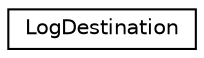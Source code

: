 digraph "Graphical Class Hierarchy"
{
 // LATEX_PDF_SIZE
  edge [fontname="Helvetica",fontsize="10",labelfontname="Helvetica",labelfontsize="10"];
  node [fontname="Helvetica",fontsize="10",shape=record];
  rankdir="LR";
  Node0 [label="LogDestination",height=0.2,width=0.4,color="black", fillcolor="white", style="filled",URL="$classgoogle_1_1_log_destination.html",tooltip=" "];
}
